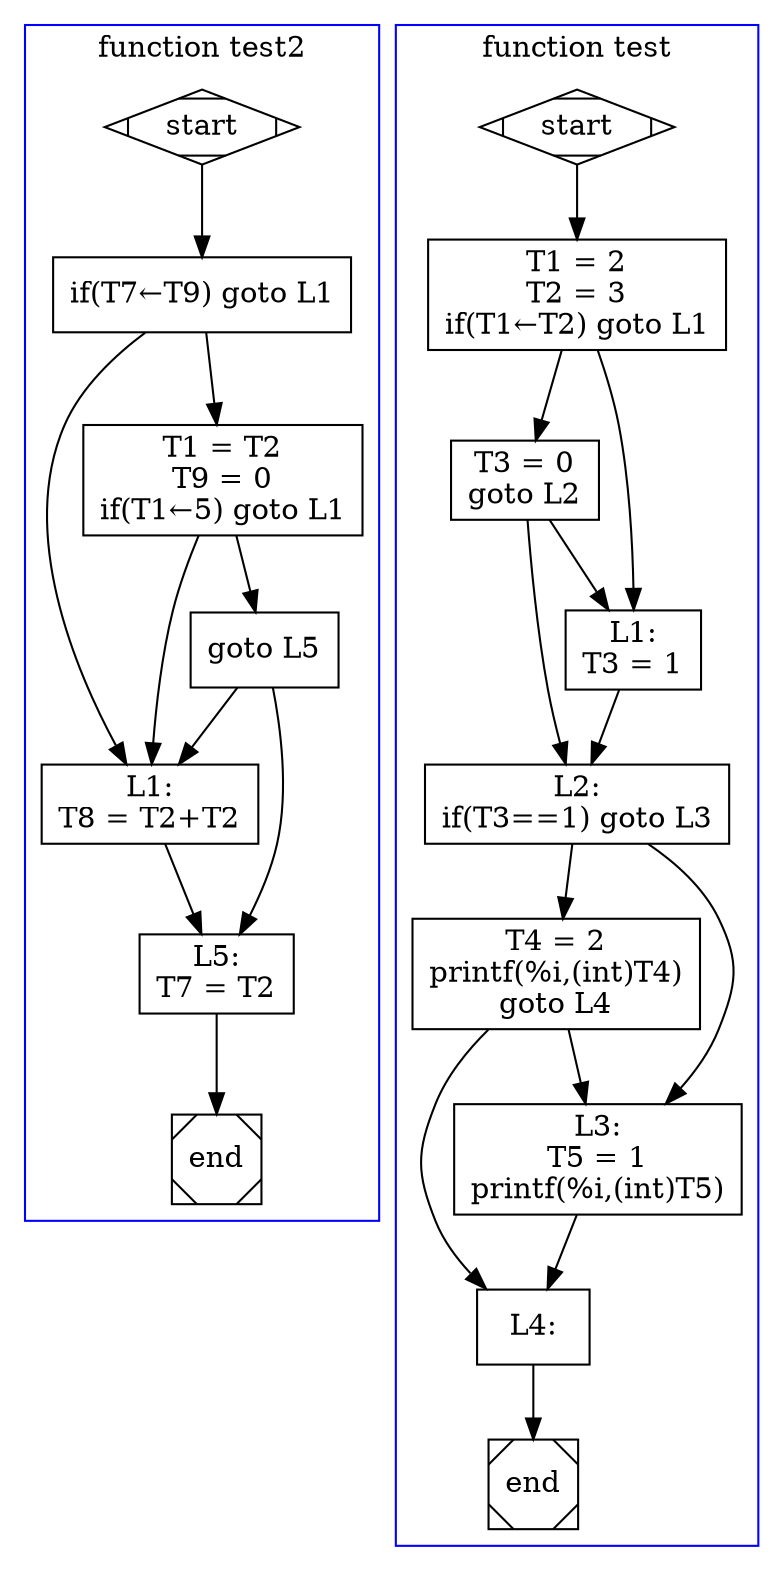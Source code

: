 digraph G {

	subgraph cluster_1 {

 		block1_start1 [shape=Mdiamond; label="start"];
		block1_end1 [shape=Msquare; label="end"];
		color=blue
		label = " function test2 ";
		block1_b1[label =<if(T7←T9) goto L1<BR/>>; shape=rectangle];
		block1_b2[label =<T1 = T2<BR/>T9 = 0<BR/>if(T1←5) goto L1<BR/>>; shape=rectangle];
		block1_b3[label =<goto L5<BR/>>; shape=rectangle];
		block1_b4[label =<L1:<BR/>T8 = T2+T2<BR/>>; shape=rectangle];
		block1_b5[label =<L5:<BR/>T7 = T2<BR/>>; shape=rectangle];
		block1_start1->block1_b1->block1_b2->block1_b3->block1_b4->block1_b5->block1_end1;
		block1_b1->block1_b4;block1_b2->block1_b4;block1_b3->block1_b5;

	}

	subgraph cluster_2 {

 		block2_start2 [shape=Mdiamond; label="start"];
		block2_end2 [shape=Msquare; label="end"];
		color=blue
		label = " function test ";
		block2_b1[label =<T1 = 2<BR/>T2 = 3<BR/>if(T1←T2) goto L1<BR/>>; shape=rectangle];
		block2_b2[label =<T3 = 0<BR/>goto L2<BR/>>; shape=rectangle];
		block2_b3[label =<L1:<BR/>T3 = 1<BR/>>; shape=rectangle];
		block2_b4[label =<L2:<BR/>if(T3==1) goto L3<BR/>>; shape=rectangle];
		block2_b5[label =<T4 = 2<BR/>printf(%i,(int)T4)<BR/>goto L4<BR/>>; shape=rectangle];
		block2_b6[label =<L3:<BR/>T5 = 1<BR/>printf(%i,(int)T5)<BR/>>; shape=rectangle];
		block2_b7[label =<L4:<BR/>>; shape=rectangle];
		block2_start2->block2_b1->block2_b2->block2_b3->block2_b4->block2_b5->block2_b6->block2_b7->block2_end2;
		block2_b1->block2_b3;block2_b2->block2_b4;block2_b4->block2_b6;block2_b5->block2_b7;

	}


}
